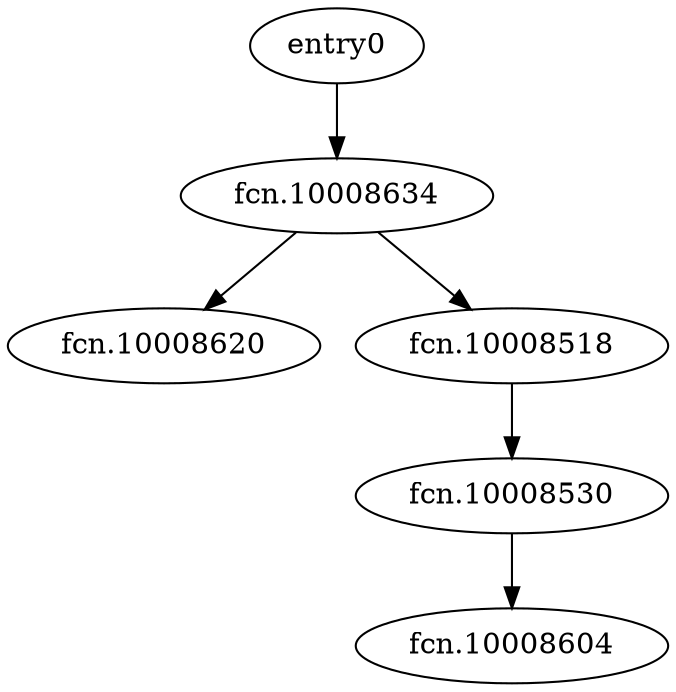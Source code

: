 digraph code {
  "0x10007a60" [label="entry0"];
  "0x10007a60" -> "0x10008634";
  "0x10008634" [label="fcn.10008634"];
  "0x10008634" [label="fcn.10008634"];
  "0x10008634" -> "0x10008620";
  "0x10008620" [label="fcn.10008620"];
  "0x10008634" -> "0x10008518";
  "0x10008518" [label="fcn.10008518"];
  "0x10008518" [label="fcn.10008518"];
  "0x10008518" -> "0x10008530";
  "0x10008530" [label="fcn.10008530"];
  "0x10008530" [label="fcn.10008530"];
  "0x10008530" -> "0x10008604";
  "0x10008604" [label="fcn.10008604"];
}